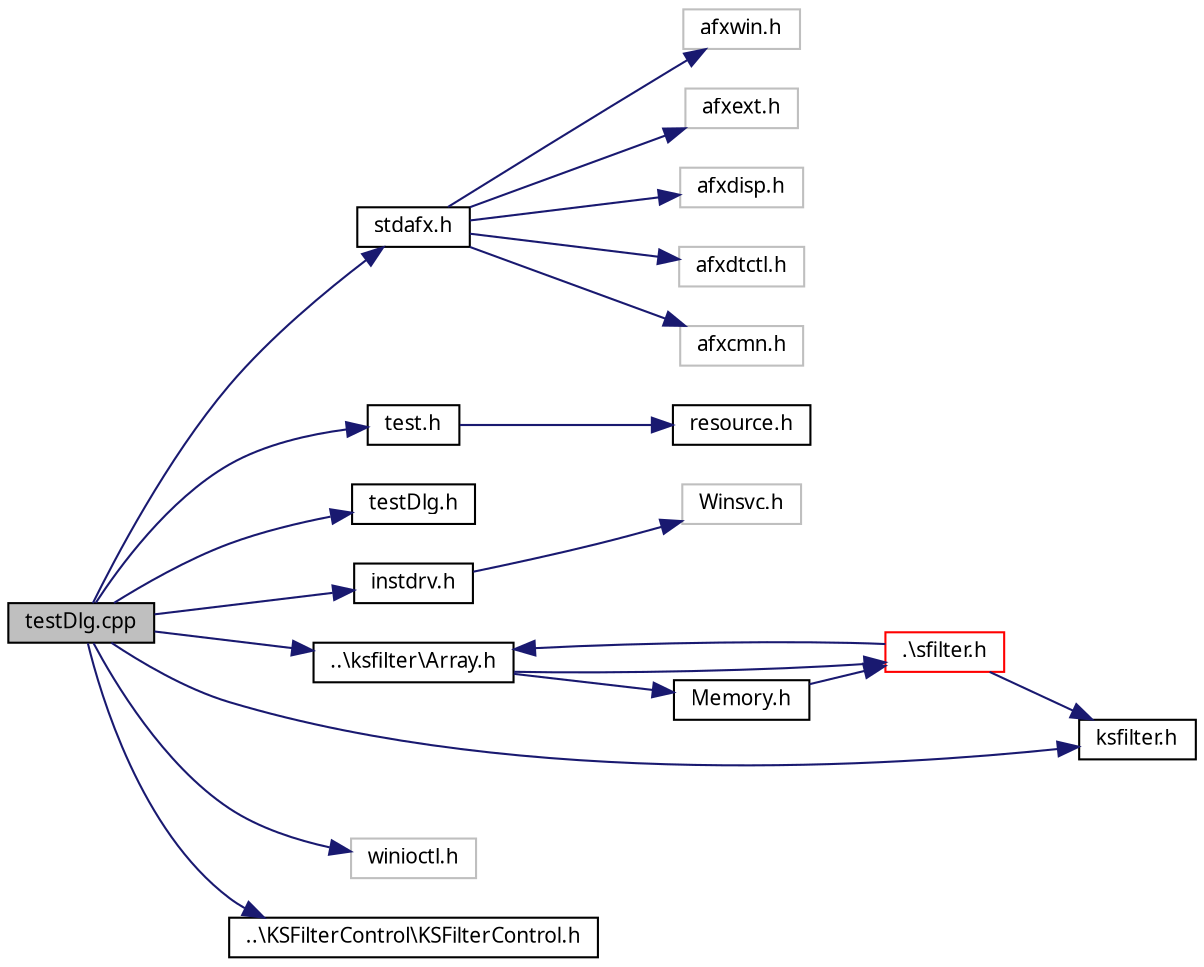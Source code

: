 digraph G
{
  edge [fontname="FreeSans.ttf",fontsize=10,labelfontname="FreeSans.ttf",labelfontsize=10];
  node [fontname="FreeSans.ttf",fontsize=10,shape=record];
  rankdir=LR;
  Node1 [label="testDlg.cpp",height=0.2,width=0.4,color="black", fillcolor="grey75", style="filled" fontcolor="black"];
  Node1 -> Node2 [color="midnightblue",fontsize=10,style="solid"];
  Node2 [label="stdafx.h",height=0.2,width=0.4,color="black", fillcolor="white", style="filled",URL="$test_2stdafx_8h.html"];
  Node2 -> Node3 [color="midnightblue",fontsize=10,style="solid"];
  Node3 [label="afxwin.h",height=0.2,width=0.4,color="grey75", fillcolor="white", style="filled"];
  Node2 -> Node4 [color="midnightblue",fontsize=10,style="solid"];
  Node4 [label="afxext.h",height=0.2,width=0.4,color="grey75", fillcolor="white", style="filled"];
  Node2 -> Node5 [color="midnightblue",fontsize=10,style="solid"];
  Node5 [label="afxdisp.h",height=0.2,width=0.4,color="grey75", fillcolor="white", style="filled"];
  Node2 -> Node6 [color="midnightblue",fontsize=10,style="solid"];
  Node6 [label="afxdtctl.h",height=0.2,width=0.4,color="grey75", fillcolor="white", style="filled"];
  Node2 -> Node7 [color="midnightblue",fontsize=10,style="solid"];
  Node7 [label="afxcmn.h",height=0.2,width=0.4,color="grey75", fillcolor="white", style="filled"];
  Node1 -> Node8 [color="midnightblue",fontsize=10,style="solid"];
  Node8 [label="test.h",height=0.2,width=0.4,color="black", fillcolor="white", style="filled",URL="$test_8h.html"];
  Node8 -> Node9 [color="midnightblue",fontsize=10,style="solid"];
  Node9 [label="resource.h",height=0.2,width=0.4,color="black", fillcolor="white", style="filled",URL="$resource_8h.html"];
  Node1 -> Node10 [color="midnightblue",fontsize=10,style="solid"];
  Node10 [label="testDlg.h",height=0.2,width=0.4,color="black", fillcolor="white", style="filled",URL="$test_dlg_8h.html"];
  Node1 -> Node11 [color="midnightblue",fontsize=10,style="solid"];
  Node11 [label="instdrv.h",height=0.2,width=0.4,color="black", fillcolor="white", style="filled",URL="$_instdrv_8h.html"];
  Node11 -> Node12 [color="midnightblue",fontsize=10,style="solid"];
  Node12 [label="Winsvc.h",height=0.2,width=0.4,color="grey75", fillcolor="white", style="filled"];
  Node1 -> Node13 [color="midnightblue",fontsize=10,style="solid"];
  Node13 [label="..\\ksfilter\\Array.h",height=0.2,width=0.4,color="black", fillcolor="white", style="filled",URL="$_array_8h.html"];
  Node13 -> Node14 [color="midnightblue",fontsize=10,style="solid"];
  Node14 [label=".\\sfilter.h",height=0.2,width=0.4,color="red", fillcolor="white", style="filled",URL="$sfilter_8h.html"];
  Node14 -> Node15 [color="midnightblue",fontsize=10,style="solid"];
  Node15 [label="ksfilter.h",height=0.2,width=0.4,color="black", fillcolor="white", style="filled",URL="$ksfilter_8h.html"];
  Node14 -> Node13 [color="midnightblue",fontsize=10,style="solid"];
  Node13 -> Node16 [color="midnightblue",fontsize=10,style="solid"];
  Node16 [label="Memory.h",height=0.2,width=0.4,color="black", fillcolor="white", style="filled",URL="$_memory_8h.html"];
  Node16 -> Node14 [color="midnightblue",fontsize=10,style="solid"];
  Node1 -> Node17 [color="midnightblue",fontsize=10,style="solid"];
  Node17 [label="winioctl.h",height=0.2,width=0.4,color="grey75", fillcolor="white", style="filled"];
  Node1 -> Node15 [color="midnightblue",fontsize=10,style="solid"];
  Node1 -> Node18 [color="midnightblue",fontsize=10,style="solid"];
  Node18 [label="..\\KSFilterControl\\KSFilterControl.h",height=0.2,width=0.4,color="black", fillcolor="white", style="filled",URL="$_k_s_filter_control_8h.html"];
}
